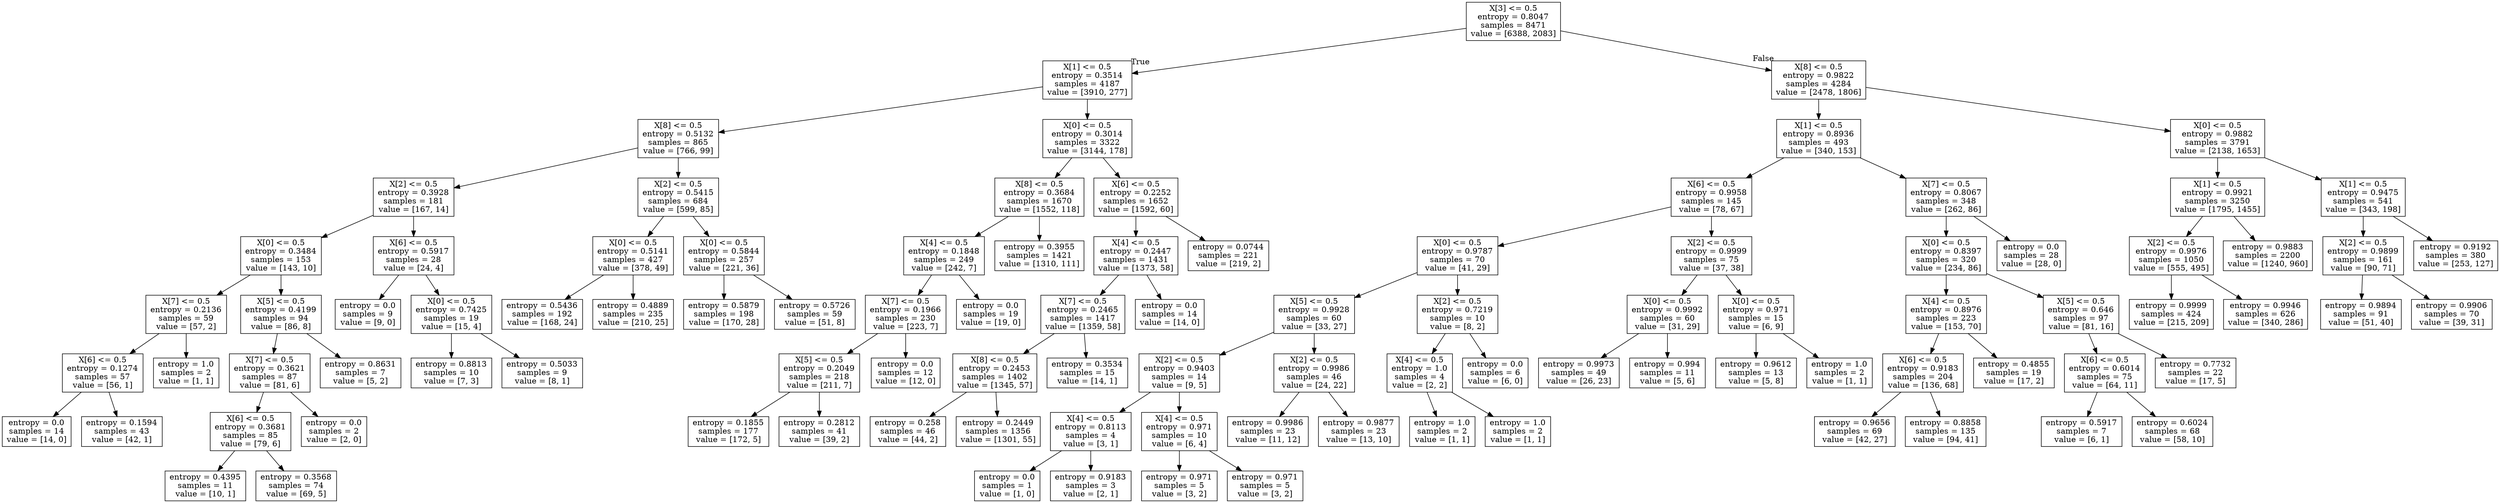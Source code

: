 digraph Tree {
node [shape=box] ;
0 [label="X[3] <= 0.5\nentropy = 0.8047\nsamples = 8471\nvalue = [6388, 2083]"] ;
1 [label="X[1] <= 0.5\nentropy = 0.3514\nsamples = 4187\nvalue = [3910, 277]"] ;
0 -> 1 [labeldistance=2.5, labelangle=45, headlabel="True"] ;
2 [label="X[8] <= 0.5\nentropy = 0.5132\nsamples = 865\nvalue = [766, 99]"] ;
1 -> 2 ;
3 [label="X[2] <= 0.5\nentropy = 0.3928\nsamples = 181\nvalue = [167, 14]"] ;
2 -> 3 ;
4 [label="X[0] <= 0.5\nentropy = 0.3484\nsamples = 153\nvalue = [143, 10]"] ;
3 -> 4 ;
5 [label="X[7] <= 0.5\nentropy = 0.2136\nsamples = 59\nvalue = [57, 2]"] ;
4 -> 5 ;
6 [label="X[6] <= 0.5\nentropy = 0.1274\nsamples = 57\nvalue = [56, 1]"] ;
5 -> 6 ;
7 [label="entropy = 0.0\nsamples = 14\nvalue = [14, 0]"] ;
6 -> 7 ;
8 [label="entropy = 0.1594\nsamples = 43\nvalue = [42, 1]"] ;
6 -> 8 ;
9 [label="entropy = 1.0\nsamples = 2\nvalue = [1, 1]"] ;
5 -> 9 ;
10 [label="X[5] <= 0.5\nentropy = 0.4199\nsamples = 94\nvalue = [86, 8]"] ;
4 -> 10 ;
11 [label="X[7] <= 0.5\nentropy = 0.3621\nsamples = 87\nvalue = [81, 6]"] ;
10 -> 11 ;
12 [label="X[6] <= 0.5\nentropy = 0.3681\nsamples = 85\nvalue = [79, 6]"] ;
11 -> 12 ;
13 [label="entropy = 0.4395\nsamples = 11\nvalue = [10, 1]"] ;
12 -> 13 ;
14 [label="entropy = 0.3568\nsamples = 74\nvalue = [69, 5]"] ;
12 -> 14 ;
15 [label="entropy = 0.0\nsamples = 2\nvalue = [2, 0]"] ;
11 -> 15 ;
16 [label="entropy = 0.8631\nsamples = 7\nvalue = [5, 2]"] ;
10 -> 16 ;
17 [label="X[6] <= 0.5\nentropy = 0.5917\nsamples = 28\nvalue = [24, 4]"] ;
3 -> 17 ;
18 [label="entropy = 0.0\nsamples = 9\nvalue = [9, 0]"] ;
17 -> 18 ;
19 [label="X[0] <= 0.5\nentropy = 0.7425\nsamples = 19\nvalue = [15, 4]"] ;
17 -> 19 ;
20 [label="entropy = 0.8813\nsamples = 10\nvalue = [7, 3]"] ;
19 -> 20 ;
21 [label="entropy = 0.5033\nsamples = 9\nvalue = [8, 1]"] ;
19 -> 21 ;
22 [label="X[2] <= 0.5\nentropy = 0.5415\nsamples = 684\nvalue = [599, 85]"] ;
2 -> 22 ;
23 [label="X[0] <= 0.5\nentropy = 0.5141\nsamples = 427\nvalue = [378, 49]"] ;
22 -> 23 ;
24 [label="entropy = 0.5436\nsamples = 192\nvalue = [168, 24]"] ;
23 -> 24 ;
25 [label="entropy = 0.4889\nsamples = 235\nvalue = [210, 25]"] ;
23 -> 25 ;
26 [label="X[0] <= 0.5\nentropy = 0.5844\nsamples = 257\nvalue = [221, 36]"] ;
22 -> 26 ;
27 [label="entropy = 0.5879\nsamples = 198\nvalue = [170, 28]"] ;
26 -> 27 ;
28 [label="entropy = 0.5726\nsamples = 59\nvalue = [51, 8]"] ;
26 -> 28 ;
29 [label="X[0] <= 0.5\nentropy = 0.3014\nsamples = 3322\nvalue = [3144, 178]"] ;
1 -> 29 ;
30 [label="X[8] <= 0.5\nentropy = 0.3684\nsamples = 1670\nvalue = [1552, 118]"] ;
29 -> 30 ;
31 [label="X[4] <= 0.5\nentropy = 0.1848\nsamples = 249\nvalue = [242, 7]"] ;
30 -> 31 ;
32 [label="X[7] <= 0.5\nentropy = 0.1966\nsamples = 230\nvalue = [223, 7]"] ;
31 -> 32 ;
33 [label="X[5] <= 0.5\nentropy = 0.2049\nsamples = 218\nvalue = [211, 7]"] ;
32 -> 33 ;
34 [label="entropy = 0.1855\nsamples = 177\nvalue = [172, 5]"] ;
33 -> 34 ;
35 [label="entropy = 0.2812\nsamples = 41\nvalue = [39, 2]"] ;
33 -> 35 ;
36 [label="entropy = 0.0\nsamples = 12\nvalue = [12, 0]"] ;
32 -> 36 ;
37 [label="entropy = 0.0\nsamples = 19\nvalue = [19, 0]"] ;
31 -> 37 ;
38 [label="entropy = 0.3955\nsamples = 1421\nvalue = [1310, 111]"] ;
30 -> 38 ;
39 [label="X[6] <= 0.5\nentropy = 0.2252\nsamples = 1652\nvalue = [1592, 60]"] ;
29 -> 39 ;
40 [label="X[4] <= 0.5\nentropy = 0.2447\nsamples = 1431\nvalue = [1373, 58]"] ;
39 -> 40 ;
41 [label="X[7] <= 0.5\nentropy = 0.2465\nsamples = 1417\nvalue = [1359, 58]"] ;
40 -> 41 ;
42 [label="X[8] <= 0.5\nentropy = 0.2453\nsamples = 1402\nvalue = [1345, 57]"] ;
41 -> 42 ;
43 [label="entropy = 0.258\nsamples = 46\nvalue = [44, 2]"] ;
42 -> 43 ;
44 [label="entropy = 0.2449\nsamples = 1356\nvalue = [1301, 55]"] ;
42 -> 44 ;
45 [label="entropy = 0.3534\nsamples = 15\nvalue = [14, 1]"] ;
41 -> 45 ;
46 [label="entropy = 0.0\nsamples = 14\nvalue = [14, 0]"] ;
40 -> 46 ;
47 [label="entropy = 0.0744\nsamples = 221\nvalue = [219, 2]"] ;
39 -> 47 ;
48 [label="X[8] <= 0.5\nentropy = 0.9822\nsamples = 4284\nvalue = [2478, 1806]"] ;
0 -> 48 [labeldistance=2.5, labelangle=-45, headlabel="False"] ;
49 [label="X[1] <= 0.5\nentropy = 0.8936\nsamples = 493\nvalue = [340, 153]"] ;
48 -> 49 ;
50 [label="X[6] <= 0.5\nentropy = 0.9958\nsamples = 145\nvalue = [78, 67]"] ;
49 -> 50 ;
51 [label="X[0] <= 0.5\nentropy = 0.9787\nsamples = 70\nvalue = [41, 29]"] ;
50 -> 51 ;
52 [label="X[5] <= 0.5\nentropy = 0.9928\nsamples = 60\nvalue = [33, 27]"] ;
51 -> 52 ;
53 [label="X[2] <= 0.5\nentropy = 0.9403\nsamples = 14\nvalue = [9, 5]"] ;
52 -> 53 ;
54 [label="X[4] <= 0.5\nentropy = 0.8113\nsamples = 4\nvalue = [3, 1]"] ;
53 -> 54 ;
55 [label="entropy = 0.0\nsamples = 1\nvalue = [1, 0]"] ;
54 -> 55 ;
56 [label="entropy = 0.9183\nsamples = 3\nvalue = [2, 1]"] ;
54 -> 56 ;
57 [label="X[4] <= 0.5\nentropy = 0.971\nsamples = 10\nvalue = [6, 4]"] ;
53 -> 57 ;
58 [label="entropy = 0.971\nsamples = 5\nvalue = [3, 2]"] ;
57 -> 58 ;
59 [label="entropy = 0.971\nsamples = 5\nvalue = [3, 2]"] ;
57 -> 59 ;
60 [label="X[2] <= 0.5\nentropy = 0.9986\nsamples = 46\nvalue = [24, 22]"] ;
52 -> 60 ;
61 [label="entropy = 0.9986\nsamples = 23\nvalue = [11, 12]"] ;
60 -> 61 ;
62 [label="entropy = 0.9877\nsamples = 23\nvalue = [13, 10]"] ;
60 -> 62 ;
63 [label="X[2] <= 0.5\nentropy = 0.7219\nsamples = 10\nvalue = [8, 2]"] ;
51 -> 63 ;
64 [label="X[4] <= 0.5\nentropy = 1.0\nsamples = 4\nvalue = [2, 2]"] ;
63 -> 64 ;
65 [label="entropy = 1.0\nsamples = 2\nvalue = [1, 1]"] ;
64 -> 65 ;
66 [label="entropy = 1.0\nsamples = 2\nvalue = [1, 1]"] ;
64 -> 66 ;
67 [label="entropy = 0.0\nsamples = 6\nvalue = [6, 0]"] ;
63 -> 67 ;
68 [label="X[2] <= 0.5\nentropy = 0.9999\nsamples = 75\nvalue = [37, 38]"] ;
50 -> 68 ;
69 [label="X[0] <= 0.5\nentropy = 0.9992\nsamples = 60\nvalue = [31, 29]"] ;
68 -> 69 ;
70 [label="entropy = 0.9973\nsamples = 49\nvalue = [26, 23]"] ;
69 -> 70 ;
71 [label="entropy = 0.994\nsamples = 11\nvalue = [5, 6]"] ;
69 -> 71 ;
72 [label="X[0] <= 0.5\nentropy = 0.971\nsamples = 15\nvalue = [6, 9]"] ;
68 -> 72 ;
73 [label="entropy = 0.9612\nsamples = 13\nvalue = [5, 8]"] ;
72 -> 73 ;
74 [label="entropy = 1.0\nsamples = 2\nvalue = [1, 1]"] ;
72 -> 74 ;
75 [label="X[7] <= 0.5\nentropy = 0.8067\nsamples = 348\nvalue = [262, 86]"] ;
49 -> 75 ;
76 [label="X[0] <= 0.5\nentropy = 0.8397\nsamples = 320\nvalue = [234, 86]"] ;
75 -> 76 ;
77 [label="X[4] <= 0.5\nentropy = 0.8976\nsamples = 223\nvalue = [153, 70]"] ;
76 -> 77 ;
78 [label="X[6] <= 0.5\nentropy = 0.9183\nsamples = 204\nvalue = [136, 68]"] ;
77 -> 78 ;
79 [label="entropy = 0.9656\nsamples = 69\nvalue = [42, 27]"] ;
78 -> 79 ;
80 [label="entropy = 0.8858\nsamples = 135\nvalue = [94, 41]"] ;
78 -> 80 ;
81 [label="entropy = 0.4855\nsamples = 19\nvalue = [17, 2]"] ;
77 -> 81 ;
82 [label="X[5] <= 0.5\nentropy = 0.646\nsamples = 97\nvalue = [81, 16]"] ;
76 -> 82 ;
83 [label="X[6] <= 0.5\nentropy = 0.6014\nsamples = 75\nvalue = [64, 11]"] ;
82 -> 83 ;
84 [label="entropy = 0.5917\nsamples = 7\nvalue = [6, 1]"] ;
83 -> 84 ;
85 [label="entropy = 0.6024\nsamples = 68\nvalue = [58, 10]"] ;
83 -> 85 ;
86 [label="entropy = 0.7732\nsamples = 22\nvalue = [17, 5]"] ;
82 -> 86 ;
87 [label="entropy = 0.0\nsamples = 28\nvalue = [28, 0]"] ;
75 -> 87 ;
88 [label="X[0] <= 0.5\nentropy = 0.9882\nsamples = 3791\nvalue = [2138, 1653]"] ;
48 -> 88 ;
89 [label="X[1] <= 0.5\nentropy = 0.9921\nsamples = 3250\nvalue = [1795, 1455]"] ;
88 -> 89 ;
90 [label="X[2] <= 0.5\nentropy = 0.9976\nsamples = 1050\nvalue = [555, 495]"] ;
89 -> 90 ;
91 [label="entropy = 0.9999\nsamples = 424\nvalue = [215, 209]"] ;
90 -> 91 ;
92 [label="entropy = 0.9946\nsamples = 626\nvalue = [340, 286]"] ;
90 -> 92 ;
93 [label="entropy = 0.9883\nsamples = 2200\nvalue = [1240, 960]"] ;
89 -> 93 ;
94 [label="X[1] <= 0.5\nentropy = 0.9475\nsamples = 541\nvalue = [343, 198]"] ;
88 -> 94 ;
95 [label="X[2] <= 0.5\nentropy = 0.9899\nsamples = 161\nvalue = [90, 71]"] ;
94 -> 95 ;
96 [label="entropy = 0.9894\nsamples = 91\nvalue = [51, 40]"] ;
95 -> 96 ;
97 [label="entropy = 0.9906\nsamples = 70\nvalue = [39, 31]"] ;
95 -> 97 ;
98 [label="entropy = 0.9192\nsamples = 380\nvalue = [253, 127]"] ;
94 -> 98 ;
}
